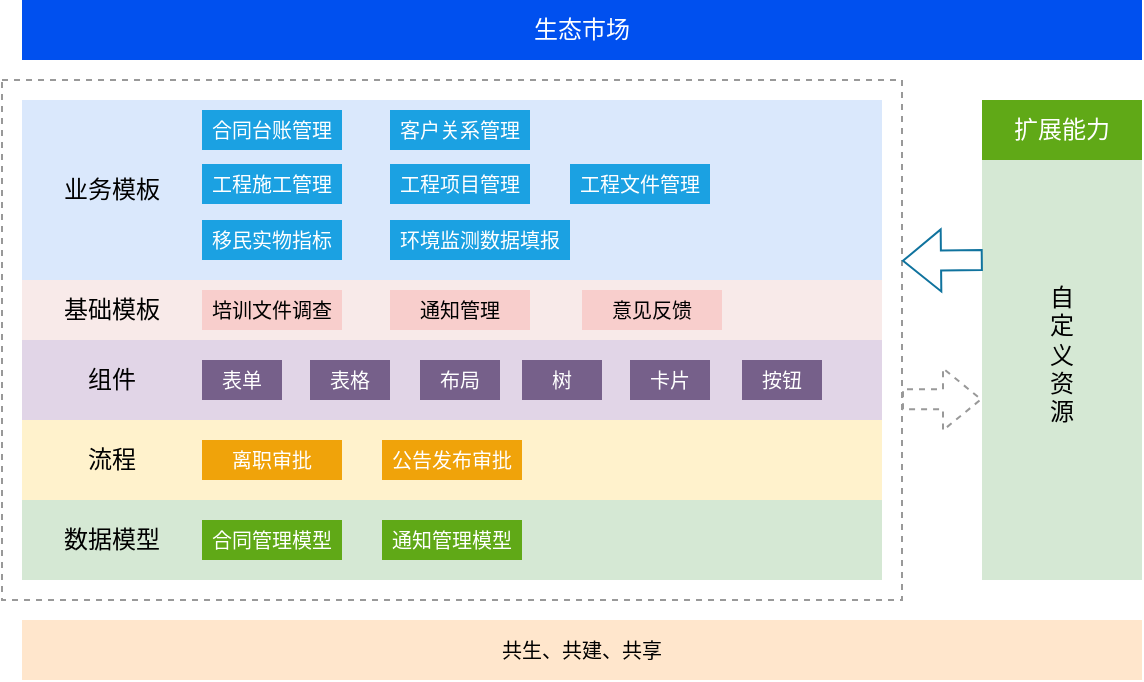 <mxfile version="24.4.6" type="github">
  <diagram name="第 1 页" id="MpXaoYPO6luv1ldQTwg9">
    <mxGraphModel dx="1195" dy="650" grid="1" gridSize="10" guides="1" tooltips="1" connect="1" arrows="1" fold="1" page="1" pageScale="1" pageWidth="827" pageHeight="1169" math="0" shadow="0">
      <root>
        <mxCell id="0" />
        <mxCell id="1" parent="0" />
        <mxCell id="NqTBhjHdbSAGehKnNRe5-13" value="" style="rounded=0;whiteSpace=wrap;html=1;dashed=1;strokeColor=#999999;" vertex="1" parent="1">
          <mxGeometry x="150" y="110" width="450" height="260" as="geometry" />
        </mxCell>
        <mxCell id="mtS-2dEVLKQGBcQQ_Z3P-2" value="" style="rounded=0;whiteSpace=wrap;html=1;fillColor=#d5e8d4;strokeColor=none;" parent="1" vertex="1">
          <mxGeometry x="250" y="320" width="340" height="40" as="geometry" />
        </mxCell>
        <mxCell id="mtS-2dEVLKQGBcQQ_Z3P-3" value="" style="rounded=0;whiteSpace=wrap;html=1;fillColor=#e1d5e7;strokeColor=none;" parent="1" vertex="1">
          <mxGeometry x="250" y="240" width="340" height="40" as="geometry" />
        </mxCell>
        <mxCell id="mtS-2dEVLKQGBcQQ_Z3P-4" value="" style="rounded=0;whiteSpace=wrap;html=1;fillColor=#F8EAE9;strokeColor=none;fontColor=#000000;" parent="1" vertex="1">
          <mxGeometry x="250" y="210" width="340" height="30" as="geometry" />
        </mxCell>
        <mxCell id="mtS-2dEVLKQGBcQQ_Z3P-5" value="" style="rounded=0;whiteSpace=wrap;html=1;fillColor=#dae8fc;strokeColor=none;" parent="1" vertex="1">
          <mxGeometry x="250" y="120" width="340" height="90" as="geometry" />
        </mxCell>
        <mxCell id="NqTBhjHdbSAGehKnNRe5-1" value="&lt;div&gt;&lt;br&gt;&lt;/div&gt;&lt;div&gt;自&lt;div&gt;定&lt;/div&gt;&lt;div&gt;义&lt;/div&gt;&lt;/div&gt;&lt;div&gt;资&lt;/div&gt;&lt;div&gt;源&lt;/div&gt;" style="rounded=0;whiteSpace=wrap;html=1;fillColor=#d5e8d4;strokeColor=none;" vertex="1" parent="1">
          <mxGeometry x="640" y="120" width="80" height="240" as="geometry" />
        </mxCell>
        <mxCell id="NqTBhjHdbSAGehKnNRe5-2" value="&lt;font style=&quot;font-size: 10px;&quot;&gt;共生、共建、共享&lt;/font&gt;" style="rounded=0;whiteSpace=wrap;html=1;fillColor=#ffe6cc;strokeColor=none;" vertex="1" parent="1">
          <mxGeometry x="160" y="380" width="560" height="30" as="geometry" />
        </mxCell>
        <mxCell id="NqTBhjHdbSAGehKnNRe5-3" value="业务模板" style="rounded=0;whiteSpace=wrap;html=1;fillColor=#dae8fc;strokeColor=none;" vertex="1" parent="1">
          <mxGeometry x="160" y="120" width="90" height="90" as="geometry" />
        </mxCell>
        <mxCell id="NqTBhjHdbSAGehKnNRe5-4" value="基础模板" style="rounded=0;whiteSpace=wrap;html=1;fillColor=#F8EAE9;strokeColor=none;" vertex="1" parent="1">
          <mxGeometry x="160" y="210" width="90" height="30" as="geometry" />
        </mxCell>
        <mxCell id="NqTBhjHdbSAGehKnNRe5-5" value="组件" style="rounded=0;whiteSpace=wrap;html=1;fillColor=#e1d5e7;strokeColor=none;" vertex="1" parent="1">
          <mxGeometry x="160" y="240" width="90" height="40" as="geometry" />
        </mxCell>
        <mxCell id="NqTBhjHdbSAGehKnNRe5-6" value="数据模型" style="rounded=0;whiteSpace=wrap;html=1;fillColor=#d5e8d4;strokeColor=none;" vertex="1" parent="1">
          <mxGeometry x="160" y="320" width="90" height="40" as="geometry" />
        </mxCell>
        <mxCell id="NqTBhjHdbSAGehKnNRe5-8" value="生态市场" style="rounded=0;whiteSpace=wrap;html=1;fillColor=#0050ef;fontColor=#ffffff;strokeColor=none;" vertex="1" parent="1">
          <mxGeometry x="160" y="70" width="560" height="30" as="geometry" />
        </mxCell>
        <mxCell id="NqTBhjHdbSAGehKnNRe5-9" value="扩展能力" style="rounded=0;whiteSpace=wrap;html=1;fillColor=#60a917;strokeColor=none;fontColor=#ffffff;" vertex="1" parent="1">
          <mxGeometry x="640" y="120" width="80" height="30" as="geometry" />
        </mxCell>
        <mxCell id="NqTBhjHdbSAGehKnNRe5-11" value="" style="shape=flexArrow;endArrow=classic;html=1;rounded=0;entryX=0;entryY=0.75;entryDx=0;entryDy=0;dashed=1;strokeColor=#999999;" edge="1" parent="1">
          <mxGeometry width="50" height="50" relative="1" as="geometry">
            <mxPoint x="600" y="269.66" as="sourcePoint" />
            <mxPoint x="640.0" y="269.66" as="targetPoint" />
          </mxGeometry>
        </mxCell>
        <mxCell id="NqTBhjHdbSAGehKnNRe5-12" value="" style="shape=flexArrow;endArrow=classic;html=1;rounded=0;entryX=1;entryY=0.667;entryDx=0;entryDy=0;entryPerimeter=0;exitX=0.005;exitY=0.415;exitDx=0;exitDy=0;exitPerimeter=0;fillColor=none;strokeColor=#10739e;" edge="1" parent="1">
          <mxGeometry width="50" height="50" relative="1" as="geometry">
            <mxPoint x="640.4" y="200.0" as="sourcePoint" />
            <mxPoint x="600.0" y="200.42" as="targetPoint" />
          </mxGeometry>
        </mxCell>
        <mxCell id="NqTBhjHdbSAGehKnNRe5-14" value="流程" style="rounded=0;whiteSpace=wrap;html=1;fillColor=#fff2cc;strokeColor=none;" vertex="1" parent="1">
          <mxGeometry x="160" y="280" width="90" height="40" as="geometry" />
        </mxCell>
        <mxCell id="NqTBhjHdbSAGehKnNRe5-15" value="" style="rounded=0;whiteSpace=wrap;html=1;fillColor=#fff2cc;strokeColor=none;" vertex="1" parent="1">
          <mxGeometry x="250" y="280" width="340" height="40" as="geometry" />
        </mxCell>
        <mxCell id="NqTBhjHdbSAGehKnNRe5-17" value="&lt;span style=&quot;font-size: 10px;&quot;&gt;客户关系管理&lt;/span&gt;" style="rounded=0;whiteSpace=wrap;html=1;fillColor=#1ba1e2;fontColor=#ffffff;strokeColor=none;" vertex="1" parent="1">
          <mxGeometry x="344" y="125" width="70" height="20" as="geometry" />
        </mxCell>
        <mxCell id="NqTBhjHdbSAGehKnNRe5-18" value="&lt;span style=&quot;font-size: 10px;&quot;&gt;合同台账管理&lt;/span&gt;" style="rounded=0;whiteSpace=wrap;html=1;fillColor=#1ba1e2;fontColor=#ffffff;strokeColor=none;" vertex="1" parent="1">
          <mxGeometry x="250" y="125" width="70" height="20" as="geometry" />
        </mxCell>
        <mxCell id="NqTBhjHdbSAGehKnNRe5-19" value="&lt;span style=&quot;font-size: 10px;&quot;&gt;工程项目管理&lt;/span&gt;" style="rounded=0;whiteSpace=wrap;html=1;fillColor=#1ba1e2;fontColor=#ffffff;strokeColor=none;" vertex="1" parent="1">
          <mxGeometry x="344" y="152" width="70" height="20" as="geometry" />
        </mxCell>
        <mxCell id="NqTBhjHdbSAGehKnNRe5-20" value="&lt;span style=&quot;font-size: 10px;&quot;&gt;工程施工管理&lt;/span&gt;" style="rounded=0;whiteSpace=wrap;html=1;fillColor=#1ba1e2;fontColor=#ffffff;strokeColor=none;" vertex="1" parent="1">
          <mxGeometry x="250" y="152" width="70" height="20" as="geometry" />
        </mxCell>
        <mxCell id="NqTBhjHdbSAGehKnNRe5-21" value="&lt;span style=&quot;font-size: 10px;&quot;&gt;工程文件管理&lt;/span&gt;" style="rounded=0;whiteSpace=wrap;html=1;fillColor=#1ba1e2;fontColor=#ffffff;strokeColor=none;" vertex="1" parent="1">
          <mxGeometry x="434" y="152" width="70" height="20" as="geometry" />
        </mxCell>
        <mxCell id="NqTBhjHdbSAGehKnNRe5-22" value="&lt;span style=&quot;font-size: 10px;&quot;&gt;移民实物指标&lt;/span&gt;" style="rounded=0;whiteSpace=wrap;html=1;fillColor=#1ba1e2;fontColor=#ffffff;strokeColor=none;" vertex="1" parent="1">
          <mxGeometry x="250" y="180" width="70" height="20" as="geometry" />
        </mxCell>
        <mxCell id="NqTBhjHdbSAGehKnNRe5-23" value="&lt;span style=&quot;font-size: 10px;&quot;&gt;环境监测数据填报&lt;/span&gt;" style="rounded=0;whiteSpace=wrap;html=1;fillColor=#1ba1e2;fontColor=#ffffff;strokeColor=none;" vertex="1" parent="1">
          <mxGeometry x="344" y="180" width="90" height="20" as="geometry" />
        </mxCell>
        <mxCell id="NqTBhjHdbSAGehKnNRe5-24" value="&lt;span style=&quot;font-size: 10px;&quot;&gt;合同管理模型&lt;/span&gt;" style="rounded=0;whiteSpace=wrap;html=1;fillColor=#60a917;fontColor=#ffffff;strokeColor=none;" vertex="1" parent="1">
          <mxGeometry x="250" y="330" width="70" height="20" as="geometry" />
        </mxCell>
        <mxCell id="NqTBhjHdbSAGehKnNRe5-26" value="&lt;span style=&quot;font-size: 10px;&quot;&gt;通知管理模型&lt;/span&gt;" style="rounded=0;whiteSpace=wrap;html=1;fillColor=#60a917;fontColor=#ffffff;strokeColor=none;" vertex="1" parent="1">
          <mxGeometry x="340" y="330" width="70" height="20" as="geometry" />
        </mxCell>
        <mxCell id="NqTBhjHdbSAGehKnNRe5-27" value="&lt;span style=&quot;font-size: 10px;&quot;&gt;&lt;font color=&quot;#ffffff&quot;&gt;离职审批&lt;/font&gt;&lt;/span&gt;" style="rounded=0;whiteSpace=wrap;html=1;fillColor=#f0a30a;fontColor=#000000;strokeColor=none;" vertex="1" parent="1">
          <mxGeometry x="250" y="290" width="70" height="20" as="geometry" />
        </mxCell>
        <mxCell id="NqTBhjHdbSAGehKnNRe5-28" value="&lt;span style=&quot;font-size: 10px;&quot;&gt;&lt;font color=&quot;#ffffff&quot;&gt;公告发布审批&lt;/font&gt;&lt;/span&gt;" style="rounded=0;whiteSpace=wrap;html=1;fillColor=#f0a30a;fontColor=#000000;strokeColor=none;" vertex="1" parent="1">
          <mxGeometry x="340" y="290" width="70" height="20" as="geometry" />
        </mxCell>
        <mxCell id="NqTBhjHdbSAGehKnNRe5-29" value="&lt;span style=&quot;font-size: 10px;&quot;&gt;培训文件调查&lt;/span&gt;" style="rounded=0;whiteSpace=wrap;html=1;fillColor=#f8cecc;strokeColor=none;" vertex="1" parent="1">
          <mxGeometry x="250" y="215" width="70" height="20" as="geometry" />
        </mxCell>
        <mxCell id="NqTBhjHdbSAGehKnNRe5-30" value="&lt;span style=&quot;font-size: 10px;&quot;&gt;意见反馈&lt;/span&gt;" style="rounded=0;whiteSpace=wrap;html=1;fillColor=#f8cecc;strokeColor=none;" vertex="1" parent="1">
          <mxGeometry x="440" y="215" width="70" height="20" as="geometry" />
        </mxCell>
        <mxCell id="NqTBhjHdbSAGehKnNRe5-31" value="&lt;span style=&quot;font-size: 10px;&quot;&gt;通知管理&lt;/span&gt;" style="rounded=0;whiteSpace=wrap;html=1;fillColor=#f8cecc;strokeColor=none;" vertex="1" parent="1">
          <mxGeometry x="344" y="215" width="70" height="20" as="geometry" />
        </mxCell>
        <mxCell id="NqTBhjHdbSAGehKnNRe5-32" value="&lt;span style=&quot;font-size: 10px;&quot;&gt;表单&lt;/span&gt;" style="rounded=0;whiteSpace=wrap;html=1;fillColor=#76608a;strokeColor=none;fontColor=#ffffff;" vertex="1" parent="1">
          <mxGeometry x="250" y="250" width="40" height="20" as="geometry" />
        </mxCell>
        <mxCell id="NqTBhjHdbSAGehKnNRe5-36" value="&lt;span style=&quot;font-size: 10px;&quot;&gt;表格&lt;/span&gt;" style="rounded=0;whiteSpace=wrap;html=1;fillColor=#76608a;strokeColor=none;fontColor=#ffffff;" vertex="1" parent="1">
          <mxGeometry x="304" y="250" width="40" height="20" as="geometry" />
        </mxCell>
        <mxCell id="NqTBhjHdbSAGehKnNRe5-37" value="&lt;span style=&quot;font-size: 10px;&quot;&gt;布局&lt;/span&gt;" style="rounded=0;whiteSpace=wrap;html=1;fillColor=#76608a;strokeColor=none;fontColor=#ffffff;" vertex="1" parent="1">
          <mxGeometry x="359" y="250" width="40" height="20" as="geometry" />
        </mxCell>
        <mxCell id="NqTBhjHdbSAGehKnNRe5-38" value="&lt;span style=&quot;font-size: 10px;&quot;&gt;树&lt;/span&gt;" style="rounded=0;whiteSpace=wrap;html=1;fillColor=#76608a;strokeColor=none;fontColor=#ffffff;" vertex="1" parent="1">
          <mxGeometry x="410" y="250" width="40" height="20" as="geometry" />
        </mxCell>
        <mxCell id="NqTBhjHdbSAGehKnNRe5-39" value="&lt;span style=&quot;font-size: 10px;&quot;&gt;卡片&lt;/span&gt;" style="rounded=0;whiteSpace=wrap;html=1;fillColor=#76608a;strokeColor=none;fontColor=#ffffff;" vertex="1" parent="1">
          <mxGeometry x="464" y="250" width="40" height="20" as="geometry" />
        </mxCell>
        <mxCell id="NqTBhjHdbSAGehKnNRe5-40" value="&lt;span style=&quot;font-size: 10px;&quot;&gt;按钮&lt;/span&gt;" style="rounded=0;whiteSpace=wrap;html=1;fillColor=#76608a;strokeColor=none;fontColor=#ffffff;" vertex="1" parent="1">
          <mxGeometry x="520" y="250" width="40" height="20" as="geometry" />
        </mxCell>
      </root>
    </mxGraphModel>
  </diagram>
</mxfile>
